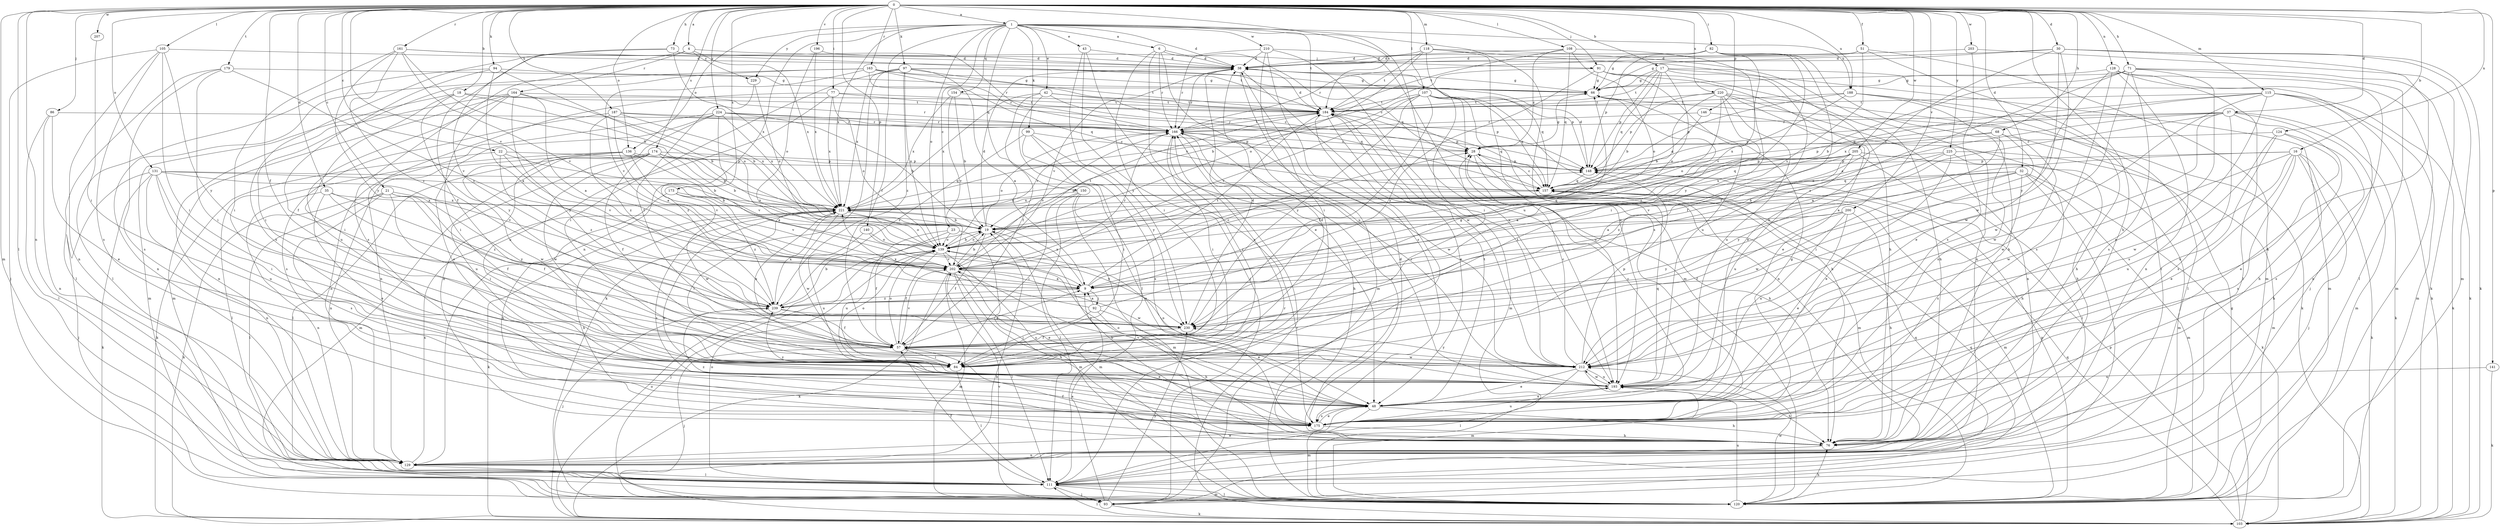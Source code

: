 strict digraph  {
0;
1;
4;
6;
9;
16;
17;
18;
19;
21;
22;
23;
28;
30;
32;
35;
37;
38;
42;
43;
48;
51;
57;
66;
68;
71;
73;
76;
77;
82;
84;
86;
91;
92;
93;
94;
97;
99;
103;
105;
107;
108;
111;
115;
118;
120;
124;
128;
129;
131;
136;
139;
140;
141;
146;
148;
150;
154;
157;
161;
163;
164;
166;
173;
174;
175;
179;
184;
187;
188;
193;
196;
200;
202;
203;
205;
207;
210;
212;
220;
221;
224;
225;
229;
230;
239;
0 -> 1  [label=a];
0 -> 4  [label=a];
0 -> 16  [label=b];
0 -> 17  [label=b];
0 -> 18  [label=b];
0 -> 21  [label=c];
0 -> 22  [label=c];
0 -> 30  [label=d];
0 -> 32  [label=d];
0 -> 35  [label=d];
0 -> 37  [label=d];
0 -> 51  [label=f];
0 -> 57  [label=f];
0 -> 68  [label=h];
0 -> 71  [label=h];
0 -> 73  [label=h];
0 -> 76  [label=h];
0 -> 77  [label=i];
0 -> 82  [label=i];
0 -> 86  [label=j];
0 -> 91  [label=j];
0 -> 94  [label=k];
0 -> 97  [label=k];
0 -> 105  [label=l];
0 -> 107  [label=l];
0 -> 108  [label=l];
0 -> 111  [label=l];
0 -> 115  [label=m];
0 -> 118  [label=m];
0 -> 120  [label=m];
0 -> 124  [label=n];
0 -> 128  [label=n];
0 -> 129  [label=n];
0 -> 131  [label=o];
0 -> 136  [label=o];
0 -> 140  [label=p];
0 -> 141  [label=p];
0 -> 146  [label=p];
0 -> 161  [label=r];
0 -> 163  [label=r];
0 -> 173  [label=s];
0 -> 174  [label=s];
0 -> 179  [label=t];
0 -> 184  [label=t];
0 -> 187  [label=u];
0 -> 188  [label=u];
0 -> 196  [label=v];
0 -> 200  [label=v];
0 -> 202  [label=v];
0 -> 203  [label=w];
0 -> 205  [label=w];
0 -> 207  [label=w];
0 -> 220  [label=x];
0 -> 224  [label=y];
0 -> 225  [label=y];
1 -> 6  [label=a];
1 -> 23  [label=c];
1 -> 38  [label=d];
1 -> 42  [label=e];
1 -> 43  [label=e];
1 -> 57  [label=f];
1 -> 99  [label=k];
1 -> 129  [label=n];
1 -> 136  [label=o];
1 -> 139  [label=o];
1 -> 150  [label=q];
1 -> 154  [label=q];
1 -> 175  [label=s];
1 -> 184  [label=t];
1 -> 188  [label=u];
1 -> 193  [label=u];
1 -> 210  [label=w];
1 -> 221  [label=x];
1 -> 229  [label=y];
4 -> 57  [label=f];
4 -> 91  [label=j];
4 -> 164  [label=r];
4 -> 175  [label=s];
4 -> 221  [label=x];
4 -> 229  [label=y];
6 -> 38  [label=d];
6 -> 48  [label=e];
6 -> 84  [label=i];
6 -> 157  [label=q];
6 -> 166  [label=r];
6 -> 193  [label=u];
9 -> 28  [label=c];
9 -> 92  [label=j];
9 -> 184  [label=t];
9 -> 221  [label=x];
9 -> 239  [label=z];
16 -> 48  [label=e];
16 -> 76  [label=h];
16 -> 93  [label=j];
16 -> 103  [label=k];
16 -> 148  [label=p];
16 -> 175  [label=s];
16 -> 193  [label=u];
16 -> 202  [label=v];
16 -> 212  [label=w];
17 -> 19  [label=b];
17 -> 57  [label=f];
17 -> 66  [label=g];
17 -> 103  [label=k];
17 -> 120  [label=m];
17 -> 139  [label=o];
17 -> 148  [label=p];
17 -> 157  [label=q];
17 -> 184  [label=t];
18 -> 19  [label=b];
18 -> 84  [label=i];
18 -> 120  [label=m];
18 -> 166  [label=r];
18 -> 184  [label=t];
18 -> 230  [label=y];
19 -> 38  [label=d];
19 -> 57  [label=f];
19 -> 120  [label=m];
19 -> 139  [label=o];
19 -> 166  [label=r];
21 -> 57  [label=f];
21 -> 84  [label=i];
21 -> 103  [label=k];
21 -> 111  [label=l];
21 -> 175  [label=s];
21 -> 221  [label=x];
21 -> 230  [label=y];
22 -> 19  [label=b];
22 -> 103  [label=k];
22 -> 148  [label=p];
22 -> 202  [label=v];
22 -> 239  [label=z];
23 -> 57  [label=f];
23 -> 120  [label=m];
23 -> 139  [label=o];
23 -> 193  [label=u];
28 -> 66  [label=g];
28 -> 76  [label=h];
28 -> 120  [label=m];
28 -> 148  [label=p];
30 -> 9  [label=a];
30 -> 38  [label=d];
30 -> 66  [label=g];
30 -> 76  [label=h];
30 -> 103  [label=k];
30 -> 120  [label=m];
30 -> 212  [label=w];
30 -> 230  [label=y];
32 -> 9  [label=a];
32 -> 19  [label=b];
32 -> 103  [label=k];
32 -> 111  [label=l];
32 -> 120  [label=m];
32 -> 157  [label=q];
32 -> 175  [label=s];
32 -> 212  [label=w];
35 -> 48  [label=e];
35 -> 57  [label=f];
35 -> 129  [label=n];
35 -> 221  [label=x];
35 -> 239  [label=z];
37 -> 9  [label=a];
37 -> 76  [label=h];
37 -> 103  [label=k];
37 -> 120  [label=m];
37 -> 139  [label=o];
37 -> 148  [label=p];
37 -> 166  [label=r];
37 -> 175  [label=s];
37 -> 212  [label=w];
38 -> 66  [label=g];
38 -> 120  [label=m];
38 -> 157  [label=q];
38 -> 166  [label=r];
38 -> 202  [label=v];
38 -> 212  [label=w];
42 -> 28  [label=c];
42 -> 57  [label=f];
42 -> 111  [label=l];
42 -> 157  [label=q];
42 -> 184  [label=t];
42 -> 221  [label=x];
43 -> 38  [label=d];
43 -> 93  [label=j];
43 -> 175  [label=s];
43 -> 230  [label=y];
48 -> 28  [label=c];
48 -> 76  [label=h];
48 -> 120  [label=m];
48 -> 139  [label=o];
48 -> 175  [label=s];
48 -> 184  [label=t];
48 -> 202  [label=v];
48 -> 239  [label=z];
51 -> 38  [label=d];
51 -> 111  [label=l];
51 -> 120  [label=m];
51 -> 166  [label=r];
51 -> 202  [label=v];
57 -> 9  [label=a];
57 -> 48  [label=e];
57 -> 66  [label=g];
57 -> 84  [label=i];
57 -> 93  [label=j];
57 -> 139  [label=o];
57 -> 202  [label=v];
57 -> 212  [label=w];
57 -> 221  [label=x];
66 -> 184  [label=t];
68 -> 9  [label=a];
68 -> 28  [label=c];
68 -> 84  [label=i];
68 -> 148  [label=p];
68 -> 212  [label=w];
71 -> 19  [label=b];
71 -> 48  [label=e];
71 -> 66  [label=g];
71 -> 103  [label=k];
71 -> 111  [label=l];
71 -> 175  [label=s];
71 -> 212  [label=w];
71 -> 239  [label=z];
73 -> 38  [label=d];
73 -> 166  [label=r];
73 -> 175  [label=s];
73 -> 221  [label=x];
73 -> 239  [label=z];
76 -> 19  [label=b];
76 -> 38  [label=d];
76 -> 57  [label=f];
76 -> 129  [label=n];
77 -> 129  [label=n];
77 -> 139  [label=o];
77 -> 148  [label=p];
77 -> 184  [label=t];
77 -> 193  [label=u];
77 -> 221  [label=x];
82 -> 38  [label=d];
82 -> 57  [label=f];
82 -> 66  [label=g];
82 -> 76  [label=h];
82 -> 148  [label=p];
82 -> 202  [label=v];
82 -> 230  [label=y];
84 -> 38  [label=d];
84 -> 111  [label=l];
84 -> 139  [label=o];
84 -> 166  [label=r];
86 -> 48  [label=e];
86 -> 111  [label=l];
86 -> 129  [label=n];
86 -> 166  [label=r];
91 -> 19  [label=b];
91 -> 48  [label=e];
91 -> 66  [label=g];
91 -> 76  [label=h];
91 -> 193  [label=u];
91 -> 230  [label=y];
92 -> 9  [label=a];
92 -> 48  [label=e];
92 -> 66  [label=g];
92 -> 76  [label=h];
92 -> 84  [label=i];
92 -> 221  [label=x];
93 -> 9  [label=a];
93 -> 103  [label=k];
93 -> 157  [label=q];
93 -> 230  [label=y];
94 -> 9  [label=a];
94 -> 57  [label=f];
94 -> 66  [label=g];
94 -> 111  [label=l];
94 -> 139  [label=o];
97 -> 9  [label=a];
97 -> 66  [label=g];
97 -> 84  [label=i];
97 -> 103  [label=k];
97 -> 139  [label=o];
97 -> 148  [label=p];
97 -> 184  [label=t];
97 -> 221  [label=x];
97 -> 239  [label=z];
99 -> 28  [label=c];
99 -> 84  [label=i];
99 -> 175  [label=s];
99 -> 230  [label=y];
99 -> 239  [label=z];
103 -> 19  [label=b];
103 -> 66  [label=g];
103 -> 111  [label=l];
103 -> 139  [label=o];
103 -> 148  [label=p];
103 -> 157  [label=q];
103 -> 166  [label=r];
105 -> 38  [label=d];
105 -> 84  [label=i];
105 -> 93  [label=j];
105 -> 129  [label=n];
105 -> 175  [label=s];
105 -> 230  [label=y];
107 -> 57  [label=f];
107 -> 76  [label=h];
107 -> 129  [label=n];
107 -> 157  [label=q];
107 -> 184  [label=t];
107 -> 193  [label=u];
107 -> 202  [label=v];
107 -> 221  [label=x];
107 -> 230  [label=y];
108 -> 28  [label=c];
108 -> 38  [label=d];
108 -> 84  [label=i];
108 -> 139  [label=o];
108 -> 157  [label=q];
108 -> 184  [label=t];
111 -> 57  [label=f];
111 -> 93  [label=j];
111 -> 120  [label=m];
111 -> 139  [label=o];
111 -> 157  [label=q];
111 -> 166  [label=r];
115 -> 103  [label=k];
115 -> 120  [label=m];
115 -> 129  [label=n];
115 -> 157  [label=q];
115 -> 175  [label=s];
115 -> 184  [label=t];
115 -> 212  [label=w];
115 -> 221  [label=x];
118 -> 38  [label=d];
118 -> 76  [label=h];
118 -> 84  [label=i];
118 -> 129  [label=n];
118 -> 139  [label=o];
118 -> 184  [label=t];
118 -> 193  [label=u];
120 -> 76  [label=h];
120 -> 111  [label=l];
120 -> 148  [label=p];
120 -> 193  [label=u];
120 -> 202  [label=v];
120 -> 212  [label=w];
124 -> 28  [label=c];
124 -> 48  [label=e];
124 -> 175  [label=s];
124 -> 193  [label=u];
124 -> 212  [label=w];
128 -> 48  [label=e];
128 -> 66  [label=g];
128 -> 93  [label=j];
128 -> 111  [label=l];
128 -> 120  [label=m];
128 -> 129  [label=n];
128 -> 175  [label=s];
129 -> 48  [label=e];
129 -> 111  [label=l];
129 -> 221  [label=x];
131 -> 19  [label=b];
131 -> 84  [label=i];
131 -> 93  [label=j];
131 -> 103  [label=k];
131 -> 129  [label=n];
131 -> 157  [label=q];
131 -> 193  [label=u];
131 -> 202  [label=v];
136 -> 9  [label=a];
136 -> 111  [label=l];
136 -> 129  [label=n];
136 -> 148  [label=p];
136 -> 202  [label=v];
136 -> 212  [label=w];
139 -> 19  [label=b];
139 -> 57  [label=f];
139 -> 93  [label=j];
139 -> 175  [label=s];
139 -> 184  [label=t];
139 -> 202  [label=v];
140 -> 139  [label=o];
140 -> 193  [label=u];
140 -> 230  [label=y];
141 -> 103  [label=k];
141 -> 193  [label=u];
146 -> 76  [label=h];
146 -> 157  [label=q];
146 -> 166  [label=r];
148 -> 38  [label=d];
148 -> 157  [label=q];
150 -> 48  [label=e];
150 -> 84  [label=i];
150 -> 111  [label=l];
150 -> 120  [label=m];
150 -> 221  [label=x];
154 -> 19  [label=b];
154 -> 184  [label=t];
154 -> 202  [label=v];
154 -> 221  [label=x];
157 -> 28  [label=c];
157 -> 120  [label=m];
157 -> 221  [label=x];
161 -> 19  [label=b];
161 -> 38  [label=d];
161 -> 84  [label=i];
161 -> 184  [label=t];
161 -> 202  [label=v];
161 -> 230  [label=y];
161 -> 239  [label=z];
163 -> 28  [label=c];
163 -> 66  [label=g];
163 -> 84  [label=i];
163 -> 129  [label=n];
163 -> 157  [label=q];
163 -> 166  [label=r];
163 -> 202  [label=v];
164 -> 9  [label=a];
164 -> 19  [label=b];
164 -> 84  [label=i];
164 -> 120  [label=m];
164 -> 129  [label=n];
164 -> 184  [label=t];
164 -> 193  [label=u];
164 -> 230  [label=y];
166 -> 28  [label=c];
166 -> 76  [label=h];
166 -> 84  [label=i];
166 -> 139  [label=o];
166 -> 184  [label=t];
166 -> 202  [label=v];
166 -> 212  [label=w];
173 -> 76  [label=h];
173 -> 202  [label=v];
173 -> 212  [label=w];
173 -> 221  [label=x];
173 -> 239  [label=z];
174 -> 19  [label=b];
174 -> 57  [label=f];
174 -> 111  [label=l];
174 -> 120  [label=m];
174 -> 148  [label=p];
174 -> 193  [label=u];
174 -> 202  [label=v];
174 -> 212  [label=w];
174 -> 221  [label=x];
175 -> 48  [label=e];
175 -> 66  [label=g];
175 -> 76  [label=h];
175 -> 166  [label=r];
175 -> 193  [label=u];
175 -> 221  [label=x];
175 -> 239  [label=z];
179 -> 66  [label=g];
179 -> 84  [label=i];
179 -> 111  [label=l];
179 -> 175  [label=s];
179 -> 202  [label=v];
184 -> 38  [label=d];
184 -> 48  [label=e];
184 -> 93  [label=j];
184 -> 120  [label=m];
184 -> 157  [label=q];
184 -> 166  [label=r];
187 -> 9  [label=a];
187 -> 148  [label=p];
187 -> 166  [label=r];
187 -> 175  [label=s];
187 -> 221  [label=x];
187 -> 239  [label=z];
188 -> 76  [label=h];
188 -> 111  [label=l];
188 -> 148  [label=p];
188 -> 175  [label=s];
188 -> 184  [label=t];
188 -> 221  [label=x];
193 -> 48  [label=e];
193 -> 76  [label=h];
193 -> 139  [label=o];
193 -> 157  [label=q];
193 -> 166  [label=r];
193 -> 212  [label=w];
196 -> 38  [label=d];
196 -> 139  [label=o];
196 -> 221  [label=x];
200 -> 19  [label=b];
200 -> 48  [label=e];
200 -> 57  [label=f];
200 -> 76  [label=h];
200 -> 193  [label=u];
200 -> 230  [label=y];
202 -> 9  [label=a];
202 -> 19  [label=b];
202 -> 48  [label=e];
202 -> 76  [label=h];
202 -> 103  [label=k];
202 -> 111  [label=l];
202 -> 120  [label=m];
202 -> 166  [label=r];
202 -> 212  [label=w];
203 -> 38  [label=d];
203 -> 103  [label=k];
203 -> 175  [label=s];
205 -> 9  [label=a];
205 -> 84  [label=i];
205 -> 111  [label=l];
205 -> 120  [label=m];
205 -> 148  [label=p];
205 -> 157  [label=q];
205 -> 193  [label=u];
205 -> 221  [label=x];
207 -> 84  [label=i];
210 -> 38  [label=d];
210 -> 84  [label=i];
210 -> 120  [label=m];
210 -> 166  [label=r];
210 -> 175  [label=s];
210 -> 193  [label=u];
212 -> 28  [label=c];
212 -> 48  [label=e];
212 -> 111  [label=l];
212 -> 120  [label=m];
212 -> 148  [label=p];
212 -> 184  [label=t];
212 -> 193  [label=u];
212 -> 230  [label=y];
220 -> 19  [label=b];
220 -> 48  [label=e];
220 -> 103  [label=k];
220 -> 129  [label=n];
220 -> 139  [label=o];
220 -> 148  [label=p];
220 -> 184  [label=t];
220 -> 193  [label=u];
220 -> 239  [label=z];
221 -> 19  [label=b];
221 -> 76  [label=h];
221 -> 84  [label=i];
221 -> 103  [label=k];
221 -> 139  [label=o];
221 -> 148  [label=p];
221 -> 175  [label=s];
221 -> 212  [label=w];
224 -> 19  [label=b];
224 -> 48  [label=e];
224 -> 76  [label=h];
224 -> 129  [label=n];
224 -> 148  [label=p];
224 -> 166  [label=r];
224 -> 221  [label=x];
224 -> 239  [label=z];
225 -> 48  [label=e];
225 -> 76  [label=h];
225 -> 120  [label=m];
225 -> 148  [label=p];
225 -> 230  [label=y];
225 -> 239  [label=z];
229 -> 57  [label=f];
229 -> 139  [label=o];
230 -> 38  [label=d];
230 -> 57  [label=f];
239 -> 19  [label=b];
239 -> 57  [label=f];
239 -> 93  [label=j];
239 -> 221  [label=x];
239 -> 230  [label=y];
}
